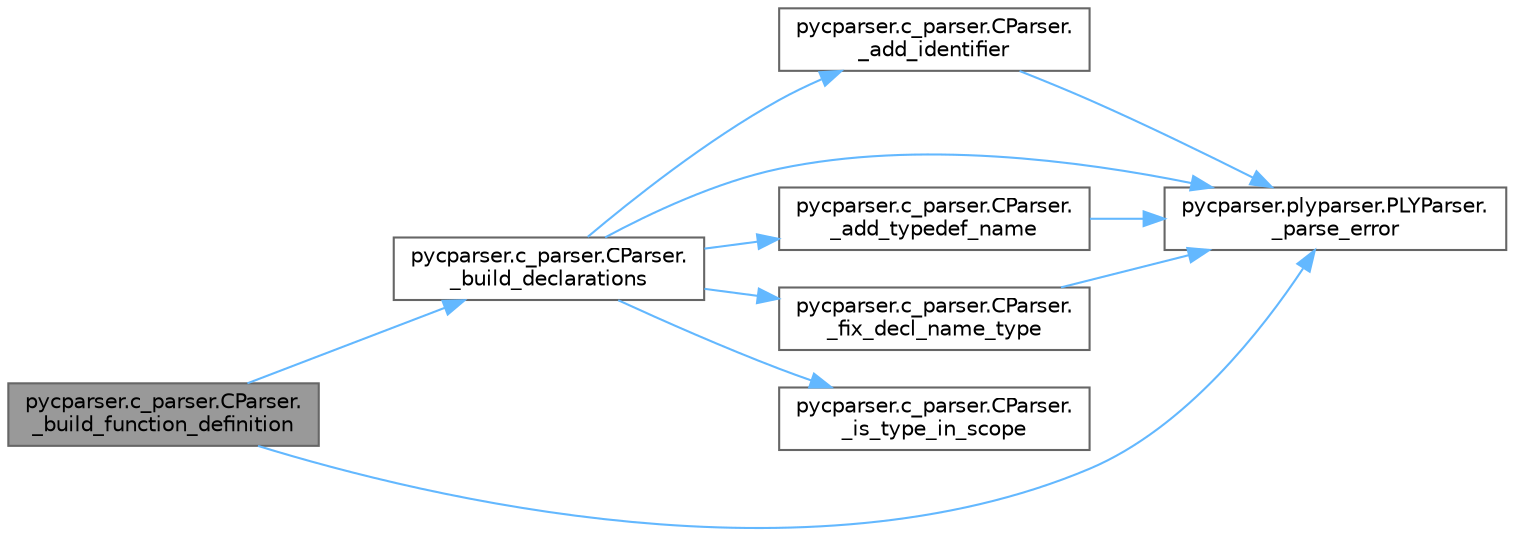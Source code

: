 digraph "pycparser.c_parser.CParser._build_function_definition"
{
 // LATEX_PDF_SIZE
  bgcolor="transparent";
  edge [fontname=Helvetica,fontsize=10,labelfontname=Helvetica,labelfontsize=10];
  node [fontname=Helvetica,fontsize=10,shape=box,height=0.2,width=0.4];
  rankdir="LR";
  Node1 [id="Node000001",label="pycparser.c_parser.CParser.\l_build_function_definition",height=0.2,width=0.4,color="gray40", fillcolor="grey60", style="filled", fontcolor="black",tooltip=" "];
  Node1 -> Node2 [id="edge1_Node000001_Node000002",color="steelblue1",style="solid",tooltip=" "];
  Node2 [id="Node000002",label="pycparser.c_parser.CParser.\l_build_declarations",height=0.2,width=0.4,color="grey40", fillcolor="white", style="filled",URL="$classpycparser_1_1c__parser_1_1_c_parser.html#af91fbfdb3bc14474defa27494211563c",tooltip=" "];
  Node2 -> Node3 [id="edge2_Node000002_Node000003",color="steelblue1",style="solid",tooltip=" "];
  Node3 [id="Node000003",label="pycparser.c_parser.CParser.\l_add_identifier",height=0.2,width=0.4,color="grey40", fillcolor="white", style="filled",URL="$classpycparser_1_1c__parser_1_1_c_parser.html#a9007f9b8acb4f22096008c82378954dc",tooltip=" "];
  Node3 -> Node4 [id="edge3_Node000003_Node000004",color="steelblue1",style="solid",tooltip=" "];
  Node4 [id="Node000004",label="pycparser.plyparser.PLYParser.\l_parse_error",height=0.2,width=0.4,color="grey40", fillcolor="white", style="filled",URL="$classpycparser_1_1plyparser_1_1_p_l_y_parser.html#af88baea8c2856ae54124a789eebe768f",tooltip=" "];
  Node2 -> Node5 [id="edge4_Node000002_Node000005",color="steelblue1",style="solid",tooltip=" "];
  Node5 [id="Node000005",label="pycparser.c_parser.CParser.\l_add_typedef_name",height=0.2,width=0.4,color="grey40", fillcolor="white", style="filled",URL="$classpycparser_1_1c__parser_1_1_c_parser.html#af94177936ae4314aef33f24ce16a5eb8",tooltip=" "];
  Node5 -> Node4 [id="edge5_Node000005_Node000004",color="steelblue1",style="solid",tooltip=" "];
  Node2 -> Node6 [id="edge6_Node000002_Node000006",color="steelblue1",style="solid",tooltip=" "];
  Node6 [id="Node000006",label="pycparser.c_parser.CParser.\l_fix_decl_name_type",height=0.2,width=0.4,color="grey40", fillcolor="white", style="filled",URL="$classpycparser_1_1c__parser_1_1_c_parser.html#a54bf7c9db1aa8b25b5b49a7be47107a2",tooltip=" "];
  Node6 -> Node4 [id="edge7_Node000006_Node000004",color="steelblue1",style="solid",tooltip=" "];
  Node2 -> Node7 [id="edge8_Node000002_Node000007",color="steelblue1",style="solid",tooltip=" "];
  Node7 [id="Node000007",label="pycparser.c_parser.CParser.\l_is_type_in_scope",height=0.2,width=0.4,color="grey40", fillcolor="white", style="filled",URL="$classpycparser_1_1c__parser_1_1_c_parser.html#a09dad0ba1e4ffe4dda3308722b32046d",tooltip=" "];
  Node2 -> Node4 [id="edge9_Node000002_Node000004",color="steelblue1",style="solid",tooltip=" "];
  Node1 -> Node4 [id="edge10_Node000001_Node000004",color="steelblue1",style="solid",tooltip=" "];
}
